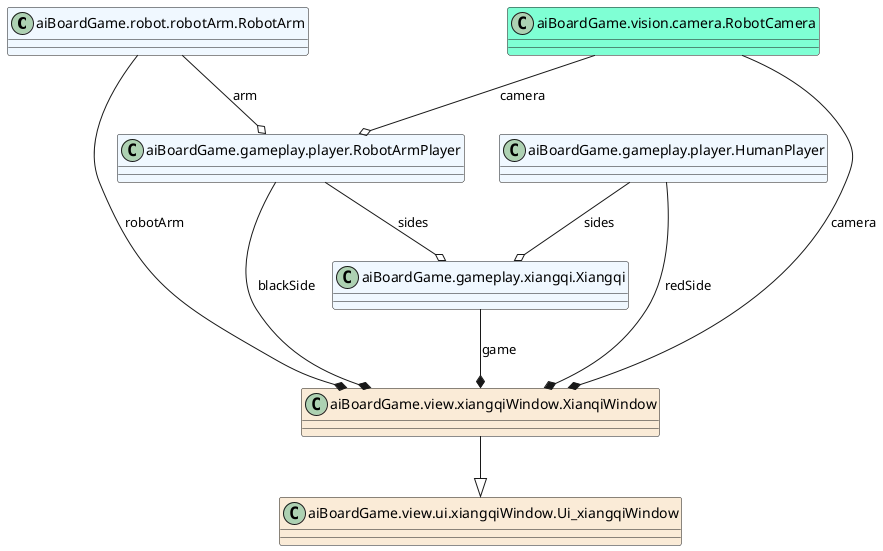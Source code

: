@startuml classes_view
set namespaceSeparator none
class "aiBoardGame.robot.robotArm.RobotArm" as aiBoardGame.robot.robotArm.RobotArm #aliceblue {
}
class "aiBoardGame.view.ui.xiangqiWindow.Ui_xiangqiWindow" as aiBoardGame.view.ui.xiangqiWindow.Ui_xiangqiWindow #antiquewhite {
}
class "aiBoardGame.view.xiangqiWindow.XianqiWindow" as aiBoardGame.view.xiangqiWindow.XianqiWindow #antiquewhite {
}
class "aiBoardGame.vision.camera.RobotCamera" as aiBoardGame.vision.camera.RobotCamera #aquamarine {
}
class "aiBoardGame.gameplay.xiangqi.Xiangqi" as aiBoardGame.gameplay.xiangqi.Xiangqi #aliceblue {
}
class "aiBoardGame.gameplay.player.HumanPlayer" as aiBoardGame.gameplay.player.HumanPlayer #aliceblue {
}
class "aiBoardGame.gameplay.player.RobotArmPlayer" as aiBoardGame.gameplay.player.RobotArmPlayer #aliceblue {
}
aiBoardGame.view.xiangqiWindow.XianqiWindow --|> aiBoardGame.view.ui.xiangqiWindow.Ui_xiangqiWindow
aiBoardGame.robot.robotArm.RobotArm --* aiBoardGame.view.xiangqiWindow.XianqiWindow : robotArm
aiBoardGame.vision.camera.RobotCamera --* aiBoardGame.view.xiangqiWindow.XianqiWindow : camera
aiBoardGame.vision.camera.RobotCamera --o aiBoardGame.gameplay.player.RobotArmPlayer : camera
aiBoardGame.gameplay.xiangqi.Xiangqi --* aiBoardGame.view.xiangqiWindow.XianqiWindow : game
aiBoardGame.gameplay.player.HumanPlayer --* aiBoardGame.view.xiangqiWindow.XianqiWindow : redSide
aiBoardGame.gameplay.player.RobotArmPlayer --* aiBoardGame.view.xiangqiWindow.XianqiWindow : blackSide
aiBoardGame.gameplay.player.HumanPlayer --o aiBoardGame.gameplay.xiangqi.Xiangqi : sides
aiBoardGame.gameplay.player.RobotArmPlayer --o aiBoardGame.gameplay.xiangqi.Xiangqi : sides
aiBoardGame.robot.robotArm.RobotArm --o aiBoardGame.gameplay.player.RobotArmPlayer : arm
@enduml
